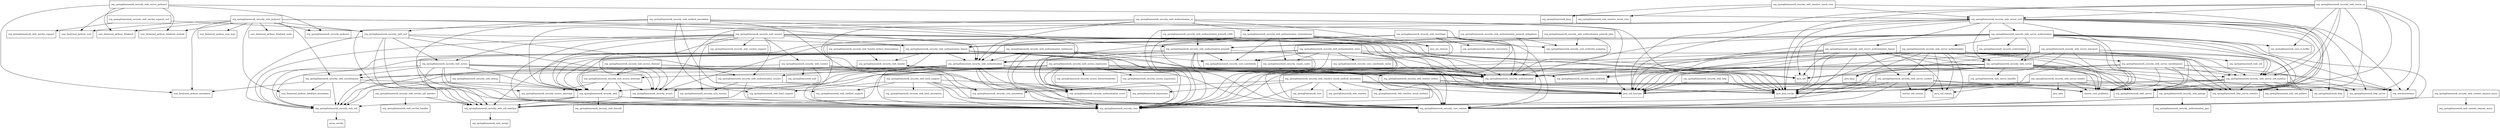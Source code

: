 digraph spring_security_web_5_2_0_M2_package_dependencies {
  node [shape = box, fontsize=10.0];
  org_springframework_security_web -> org_springframework_security_core;
  org_springframework_security_web -> org_springframework_security_core_context;
  org_springframework_security_web -> org_springframework_security_web_firewall;
  org_springframework_security_web -> org_springframework_security_web_util;
  org_springframework_security_web -> org_springframework_security_web_util_matcher;
  org_springframework_security_web_access -> org_springframework_security_access;
  org_springframework_security_web_access -> org_springframework_security_access_intercept;
  org_springframework_security_web_access -> org_springframework_security_authentication;
  org_springframework_security_web_access -> org_springframework_security_core;
  org_springframework_security_web_access -> org_springframework_security_core_context;
  org_springframework_security_web_access -> org_springframework_security_web;
  org_springframework_security_web_access -> org_springframework_security_web_savedrequest;
  org_springframework_security_web_access -> org_springframework_security_web_util;
  org_springframework_security_web_access -> org_springframework_security_web_util_matcher;
  org_springframework_security_web_access_channel -> java_lang_invoke;
  org_springframework_security_web_access_channel -> java_util_function;
  org_springframework_security_web_access_channel -> org_springframework_security_access;
  org_springframework_security_web_access_channel -> org_springframework_security_web;
  org_springframework_security_web_access_channel -> org_springframework_security_web_access_intercept;
  org_springframework_security_web_access_expression -> java_lang_invoke;
  org_springframework_security_web_access_expression -> java_util_function;
  org_springframework_security_web_access_expression -> org_springframework_expression;
  org_springframework_security_web_access_expression -> org_springframework_security_access;
  org_springframework_security_web_access_expression -> org_springframework_security_access_expression;
  org_springframework_security_web_access_expression -> org_springframework_security_access_hierarchicalroles;
  org_springframework_security_web_access_expression -> org_springframework_security_authentication;
  org_springframework_security_web_access_expression -> org_springframework_security_core;
  org_springframework_security_web_access_expression -> org_springframework_security_web;
  org_springframework_security_web_access_expression -> org_springframework_security_web_access_intercept;
  org_springframework_security_web_access_expression -> org_springframework_security_web_util_matcher;
  org_springframework_security_web_access_intercept -> org_springframework_security_access;
  org_springframework_security_web_access_intercept -> org_springframework_security_access_intercept;
  org_springframework_security_web_access_intercept -> org_springframework_security_web;
  org_springframework_security_web_access_intercept -> org_springframework_security_web_util_matcher;
  org_springframework_security_web_authentication -> java_lang_invoke;
  org_springframework_security_web_authentication -> java_util_function;
  org_springframework_security_web_authentication -> org_springframework_security_authentication;
  org_springframework_security_web_authentication -> org_springframework_security_authentication_event;
  org_springframework_security_web_authentication -> org_springframework_security_core;
  org_springframework_security_web_authentication -> org_springframework_security_core_authority;
  org_springframework_security_web_authentication -> org_springframework_security_core_context;
  org_springframework_security_web_authentication -> org_springframework_security_web;
  org_springframework_security_web_authentication -> org_springframework_security_web_authentication_session;
  org_springframework_security_web_authentication -> org_springframework_security_web_savedrequest;
  org_springframework_security_web_authentication -> org_springframework_security_web_util;
  org_springframework_security_web_authentication -> org_springframework_security_web_util_matcher;
  org_springframework_security_web_authentication_logout -> java_lang_invoke;
  org_springframework_security_web_authentication_logout -> java_util_function;
  org_springframework_security_web_authentication_logout -> org_springframework_security_core;
  org_springframework_security_web_authentication_logout -> org_springframework_security_core_context;
  org_springframework_security_web_authentication_logout -> org_springframework_security_web_authentication;
  org_springframework_security_web_authentication_logout -> org_springframework_security_web_header;
  org_springframework_security_web_authentication_logout -> org_springframework_security_web_util;
  org_springframework_security_web_authentication_logout -> org_springframework_security_web_util_matcher;
  org_springframework_security_web_authentication_preauth -> org_springframework_security_authentication;
  org_springframework_security_web_authentication_preauth -> org_springframework_security_authentication_event;
  org_springframework_security_web_authentication_preauth -> org_springframework_security_core;
  org_springframework_security_web_authentication_preauth -> org_springframework_security_core_authority;
  org_springframework_security_web_authentication_preauth -> org_springframework_security_core_context;
  org_springframework_security_web_authentication_preauth -> org_springframework_security_core_userdetails;
  org_springframework_security_web_authentication_preauth -> org_springframework_security_web;
  org_springframework_security_web_authentication_preauth -> org_springframework_security_web_authentication;
  org_springframework_security_web_authentication_preauth_j2ee -> org_springframework_security_authentication;
  org_springframework_security_web_authentication_preauth_j2ee -> org_springframework_security_core_authority_mapping;
  org_springframework_security_web_authentication_preauth_j2ee -> org_springframework_security_web_authentication_preauth;
  org_springframework_security_web_authentication_preauth_websphere -> org_springframework_security_authentication;
  org_springframework_security_web_authentication_preauth_websphere -> org_springframework_security_core_authority_mapping;
  org_springframework_security_web_authentication_preauth_websphere -> org_springframework_security_web_authentication_preauth;
  org_springframework_security_web_authentication_preauth_x509 -> org_springframework_security_authentication;
  org_springframework_security_web_authentication_preauth_x509 -> org_springframework_security_core;
  org_springframework_security_web_authentication_preauth_x509 -> org_springframework_security_web_authentication_preauth;
  org_springframework_security_web_authentication_rememberme -> java_nio_charset;
  org_springframework_security_web_authentication_rememberme -> java_util;
  org_springframework_security_web_authentication_rememberme -> org_springframework_security_authentication;
  org_springframework_security_web_authentication_rememberme -> org_springframework_security_authentication_event;
  org_springframework_security_web_authentication_rememberme -> org_springframework_security_core;
  org_springframework_security_web_authentication_rememberme -> org_springframework_security_core_authority_mapping;
  org_springframework_security_web_authentication_rememberme -> org_springframework_security_core_context;
  org_springframework_security_web_authentication_rememberme -> org_springframework_security_core_userdetails;
  org_springframework_security_web_authentication_rememberme -> org_springframework_security_crypto_codec;
  org_springframework_security_web_authentication_rememberme -> org_springframework_security_web_authentication;
  org_springframework_security_web_authentication_rememberme -> org_springframework_security_web_authentication_logout;
  org_springframework_security_web_authentication_session -> org_springframework_security_authentication_event;
  org_springframework_security_web_authentication_session -> org_springframework_security_core;
  org_springframework_security_web_authentication_session -> org_springframework_security_core_session;
  org_springframework_security_web_authentication_switchuser -> org_springframework_security_authentication;
  org_springframework_security_web_authentication_switchuser -> org_springframework_security_authentication_event;
  org_springframework_security_web_authentication_switchuser -> org_springframework_security_core;
  org_springframework_security_web_authentication_switchuser -> org_springframework_security_core_context;
  org_springframework_security_web_authentication_switchuser -> org_springframework_security_core_userdetails;
  org_springframework_security_web_authentication_switchuser -> org_springframework_security_web_authentication;
  org_springframework_security_web_authentication_switchuser -> org_springframework_security_web_util;
  org_springframework_security_web_authentication_switchuser -> org_springframework_security_web_util_matcher;
  org_springframework_security_web_authentication_ui -> java_lang_invoke;
  org_springframework_security_web_authentication_ui -> java_nio_charset;
  org_springframework_security_web_authentication_ui -> java_util_function;
  org_springframework_security_web_authentication_ui -> org_springframework_security_core;
  org_springframework_security_web_authentication_ui -> org_springframework_security_web;
  org_springframework_security_web_authentication_ui -> org_springframework_security_web_authentication;
  org_springframework_security_web_authentication_ui -> org_springframework_security_web_authentication_rememberme;
  org_springframework_security_web_authentication_ui -> org_springframework_security_web_util_matcher;
  org_springframework_security_web_authentication_www -> java_util;
  org_springframework_security_web_authentication_www -> org_springframework_security_authentication;
  org_springframework_security_web_authentication_www -> org_springframework_security_core;
  org_springframework_security_web_authentication_www -> org_springframework_security_core_context;
  org_springframework_security_web_authentication_www -> org_springframework_security_core_userdetails;
  org_springframework_security_web_authentication_www -> org_springframework_security_core_userdetails_cache;
  org_springframework_security_web_authentication_www -> org_springframework_security_crypto_codec;
  org_springframework_security_web_authentication_www -> org_springframework_security_web;
  org_springframework_security_web_authentication_www -> org_springframework_security_web_authentication;
  org_springframework_security_web_bind_support -> org_springframework_expression;
  org_springframework_security_web_bind_support -> org_springframework_security_core;
  org_springframework_security_web_bind_support -> org_springframework_security_core_annotation;
  org_springframework_security_web_bind_support -> org_springframework_security_core_context;
  org_springframework_security_web_bind_support -> org_springframework_security_web_bind_annotation;
  org_springframework_security_web_bind_support -> org_springframework_web_bind_support;
  org_springframework_security_web_bind_support -> org_springframework_web_method_support;
  org_springframework_security_web_context -> org_springframework_security_authentication;
  org_springframework_security_web_context -> org_springframework_security_core;
  org_springframework_security_web_context -> org_springframework_security_core_context;
  org_springframework_security_web_context -> org_springframework_security_web_util;
  org_springframework_security_web_context -> org_springframework_web;
  org_springframework_security_web_context_request_async -> org_springframework_security_core_context;
  org_springframework_security_web_context_request_async -> org_springframework_web_context_request_async;
  org_springframework_security_web_csrf -> org_springframework_security_access;
  org_springframework_security_web_csrf -> org_springframework_security_core;
  org_springframework_security_web_csrf -> org_springframework_security_web_access;
  org_springframework_security_web_csrf -> org_springframework_security_web_authentication_logout;
  org_springframework_security_web_csrf -> org_springframework_security_web_authentication_session;
  org_springframework_security_web_csrf -> org_springframework_security_web_util;
  org_springframework_security_web_csrf -> org_springframework_security_web_util_matcher;
  org_springframework_security_web_debug -> org_springframework_security_web;
  org_springframework_security_web_debug -> org_springframework_security_web_util;
  org_springframework_security_web_header -> org_springframework_security_web_header_writers;
  org_springframework_security_web_header -> org_springframework_security_web_util;
  org_springframework_security_web_header_writers -> java_lang_invoke;
  org_springframework_security_web_header_writers -> java_util_function;
  org_springframework_security_web_header_writers -> java_util_stream;
  org_springframework_security_web_header_writers -> org_springframework_security_web_header;
  org_springframework_security_web_header_writers -> org_springframework_security_web_util_matcher;
  org_springframework_security_web_header_writers_frameoptions -> org_springframework_security_web_header;
  org_springframework_security_web_http -> java_lang_invoke;
  org_springframework_security_web_http -> java_util_function;
  org_springframework_security_web_jaasapi -> org_springframework_security_authentication_jaas;
  org_springframework_security_web_jaasapi -> org_springframework_security_core;
  org_springframework_security_web_jaasapi -> org_springframework_security_core_context;
  org_springframework_security_web_jackson2 -> com_fasterxml_jackson_annotation;
  org_springframework_security_web_jackson2 -> com_fasterxml_jackson_core;
  org_springframework_security_web_jackson2 -> com_fasterxml_jackson_core_type;
  org_springframework_security_web_jackson2 -> com_fasterxml_jackson_databind;
  org_springframework_security_web_jackson2 -> com_fasterxml_jackson_databind_annotation;
  org_springframework_security_web_jackson2 -> com_fasterxml_jackson_databind_module;
  org_springframework_security_web_jackson2 -> com_fasterxml_jackson_databind_node;
  org_springframework_security_web_jackson2 -> org_springframework_security_jackson2;
  org_springframework_security_web_jackson2 -> org_springframework_security_web_authentication;
  org_springframework_security_web_jackson2 -> org_springframework_security_web_authentication_preauth;
  org_springframework_security_web_jackson2 -> org_springframework_security_web_csrf;
  org_springframework_security_web_jackson2 -> org_springframework_security_web_savedrequest;
  org_springframework_security_web_method_annotation -> org_springframework_expression;
  org_springframework_security_web_method_annotation -> org_springframework_security_core;
  org_springframework_security_web_method_annotation -> org_springframework_security_core_annotation;
  org_springframework_security_web_method_annotation -> org_springframework_security_core_context;
  org_springframework_security_web_method_annotation -> org_springframework_security_web_csrf;
  org_springframework_security_web_method_annotation -> org_springframework_web_bind_support;
  org_springframework_security_web_method_annotation -> org_springframework_web_method_support;
  org_springframework_security_web_reactive_result_method_annotation -> java_lang_invoke;
  org_springframework_security_web_reactive_result_method_annotation -> java_util_function;
  org_springframework_security_web_reactive_result_method_annotation -> org_reactivestreams;
  org_springframework_security_web_reactive_result_method_annotation -> org_springframework_core;
  org_springframework_security_web_reactive_result_method_annotation -> org_springframework_expression;
  org_springframework_security_web_reactive_result_method_annotation -> org_springframework_security_core;
  org_springframework_security_web_reactive_result_method_annotation -> org_springframework_security_core_annotation;
  org_springframework_security_web_reactive_result_method_annotation -> org_springframework_security_core_context;
  org_springframework_security_web_reactive_result_method_annotation -> org_springframework_web_reactive;
  org_springframework_security_web_reactive_result_method_annotation -> org_springframework_web_reactive_result_method;
  org_springframework_security_web_reactive_result_method_annotation -> org_springframework_web_server;
  org_springframework_security_web_reactive_result_method_annotation -> reactor_core_publisher;
  org_springframework_security_web_reactive_result_view -> org_springframework_lang;
  org_springframework_security_web_reactive_result_view -> org_springframework_security_web_server_csrf;
  org_springframework_security_web_reactive_result_view -> org_springframework_web_reactive_result_view;
  org_springframework_security_web_reactive_result_view -> org_springframework_web_server;
  org_springframework_security_web_savedrequest -> com_fasterxml_jackson_annotation;
  org_springframework_security_web_savedrequest -> com_fasterxml_jackson_databind_annotation;
  org_springframework_security_web_savedrequest -> org_springframework_security_web;
  org_springframework_security_web_savedrequest -> org_springframework_security_web_util;
  org_springframework_security_web_savedrequest -> org_springframework_security_web_util_matcher;
  org_springframework_security_web_server -> java_lang;
  org_springframework_security_web_server -> java_lang_invoke;
  org_springframework_security_web_server -> java_util;
  org_springframework_security_web_server -> java_util_function;
  org_springframework_security_web_server -> org_reactivestreams;
  org_springframework_security_web_server -> org_springframework_http_server;
  org_springframework_security_web_server -> org_springframework_http_server_reactive;
  org_springframework_security_web_server -> org_springframework_security_authentication;
  org_springframework_security_web_server -> org_springframework_security_core;
  org_springframework_security_web_server -> org_springframework_security_web_server_util_matcher;
  org_springframework_security_web_server -> org_springframework_web_server;
  org_springframework_security_web_server -> org_springframework_web_server_handler;
  org_springframework_security_web_server -> reactor_core_publisher;
  org_springframework_security_web_server_authentication -> java_lang;
  org_springframework_security_web_server_authentication -> java_lang_invoke;
  org_springframework_security_web_server_authentication -> java_util_function;
  org_springframework_security_web_server_authentication -> java_util_stream;
  org_springframework_security_web_server_authentication -> org_springframework_http_server_reactive;
  org_springframework_security_web_server_authentication -> org_springframework_security_authentication;
  org_springframework_security_web_server_authentication -> org_springframework_security_core;
  org_springframework_security_web_server_authentication -> org_springframework_security_core_authority;
  org_springframework_security_web_server_authentication -> org_springframework_security_core_context;
  org_springframework_security_web_server_authentication -> org_springframework_security_web_server;
  org_springframework_security_web_server_authentication -> org_springframework_security_web_server_context;
  org_springframework_security_web_server_authentication -> org_springframework_security_web_server_savedrequest;
  org_springframework_security_web_server_authentication -> org_springframework_security_web_server_util_matcher;
  org_springframework_security_web_server_authentication -> org_springframework_web_server;
  org_springframework_security_web_server_authentication -> reactor_core_publisher;
  org_springframework_security_web_server_authentication -> reactor_util_context;
  org_springframework_security_web_server_authentication_logout -> java_lang_invoke;
  org_springframework_security_web_server_authentication_logout -> java_util;
  org_springframework_security_web_server_authentication_logout -> java_util_function;
  org_springframework_security_web_server_authentication_logout -> java_util_stream;
  org_springframework_security_web_server_authentication_logout -> org_springframework_http_server_reactive;
  org_springframework_security_web_server_authentication_logout -> org_springframework_security_authentication;
  org_springframework_security_web_server_authentication_logout -> org_springframework_security_core;
  org_springframework_security_web_server_authentication_logout -> org_springframework_security_core_authority;
  org_springframework_security_web_server_authentication_logout -> org_springframework_security_core_context;
  org_springframework_security_web_server_authentication_logout -> org_springframework_security_web_server;
  org_springframework_security_web_server_authentication_logout -> org_springframework_security_web_server_context;
  org_springframework_security_web_server_authentication_logout -> org_springframework_security_web_server_util_matcher;
  org_springframework_security_web_server_authentication_logout -> org_springframework_web_server;
  org_springframework_security_web_server_authentication_logout -> reactor_core_publisher;
  org_springframework_security_web_server_authorization -> java_lang_invoke;
  org_springframework_security_web_server_authorization -> java_util_function;
  org_springframework_security_web_server_authorization -> org_reactivestreams;
  org_springframework_security_web_server_authorization -> org_springframework_core_io_buffer;
  org_springframework_security_web_server_authorization -> org_springframework_http_server_reactive;
  org_springframework_security_web_server_authorization -> org_springframework_security_access;
  org_springframework_security_web_server_authorization -> org_springframework_security_authentication;
  org_springframework_security_web_server_authorization -> org_springframework_security_authorization;
  org_springframework_security_web_server_authorization -> org_springframework_security_core;
  org_springframework_security_web_server_authorization -> org_springframework_security_core_context;
  org_springframework_security_web_server_authorization -> org_springframework_security_web_server;
  org_springframework_security_web_server_authorization -> org_springframework_security_web_server_authentication;
  org_springframework_security_web_server_authorization -> org_springframework_security_web_server_util_matcher;
  org_springframework_security_web_server_authorization -> org_springframework_web_server;
  org_springframework_security_web_server_authorization -> reactor_core_publisher;
  org_springframework_security_web_server_context -> java_lang_invoke;
  org_springframework_security_web_server_context -> java_util_function;
  org_springframework_security_web_server_context -> org_springframework_security_core;
  org_springframework_security_web_server_context -> org_springframework_security_core_context;
  org_springframework_security_web_server_context -> org_springframework_web_server;
  org_springframework_security_web_server_context -> reactor_core_publisher;
  org_springframework_security_web_server_context -> reactor_util_context;
  org_springframework_security_web_server_csrf -> java_lang_invoke;
  org_springframework_security_web_server_csrf -> java_util;
  org_springframework_security_web_server_csrf -> java_util_function;
  org_springframework_security_web_server_csrf -> org_reactivestreams;
  org_springframework_security_web_server_csrf -> org_springframework_http;
  org_springframework_security_web_server_csrf -> org_springframework_http_server;
  org_springframework_security_web_server_csrf -> org_springframework_http_server_reactive;
  org_springframework_security_web_server_csrf -> org_springframework_security_access;
  org_springframework_security_web_server_csrf -> org_springframework_security_core;
  org_springframework_security_web_server_csrf -> org_springframework_security_web_server;
  org_springframework_security_web_server_csrf -> org_springframework_security_web_server_authentication_logout;
  org_springframework_security_web_server_csrf -> org_springframework_security_web_server_authorization;
  org_springframework_security_web_server_csrf -> org_springframework_security_web_server_util_matcher;
  org_springframework_security_web_server_csrf -> org_springframework_web_server;
  org_springframework_security_web_server_csrf -> reactor_core_publisher;
  org_springframework_security_web_server_header -> java_lang_invoke;
  org_springframework_security_web_server_header -> java_time;
  org_springframework_security_web_server_header -> java_util_function;
  org_springframework_security_web_server_header -> java_util_stream;
  org_springframework_security_web_server_header -> org_springframework_http_server_reactive;
  org_springframework_security_web_server_header -> org_springframework_web_server;
  org_springframework_security_web_server_header -> reactor_core_publisher;
  org_springframework_security_web_server_jackson2 -> com_fasterxml_jackson_annotation;
  org_springframework_security_web_server_jackson2 -> com_fasterxml_jackson_core;
  org_springframework_security_web_server_jackson2 -> com_fasterxml_jackson_databind;
  org_springframework_security_web_server_jackson2 -> com_fasterxml_jackson_databind_module;
  org_springframework_security_web_server_jackson2 -> org_springframework_security_jackson2;
  org_springframework_security_web_server_jackson2 -> org_springframework_security_web_server_csrf;
  org_springframework_security_web_server_savedrequest -> java_lang_invoke;
  org_springframework_security_web_server_savedrequest -> java_util_function;
  org_springframework_security_web_server_savedrequest -> org_springframework_http_server;
  org_springframework_security_web_server_savedrequest -> org_springframework_http_server_reactive;
  org_springframework_security_web_server_savedrequest -> org_springframework_security_web_server_util_matcher;
  org_springframework_security_web_server_savedrequest -> org_springframework_web_server;
  org_springframework_security_web_server_savedrequest -> reactor_core_publisher;
  org_springframework_security_web_server_transport -> java_lang_invoke;
  org_springframework_security_web_server_transport -> java_util;
  org_springframework_security_web_server_transport -> java_util_function;
  org_springframework_security_web_server_transport -> org_springframework_http_server_reactive;
  org_springframework_security_web_server_transport -> org_springframework_security_web;
  org_springframework_security_web_server_transport -> org_springframework_security_web_server;
  org_springframework_security_web_server_transport -> org_springframework_security_web_server_util_matcher;
  org_springframework_security_web_server_transport -> org_springframework_web_server;
  org_springframework_security_web_server_transport -> org_springframework_web_util;
  org_springframework_security_web_server_transport -> reactor_core_publisher;
  org_springframework_security_web_server_ui -> java_lang_invoke;
  org_springframework_security_web_server_ui -> java_util_function;
  org_springframework_security_web_server_ui -> org_reactivestreams;
  org_springframework_security_web_server_ui -> org_springframework_core_io_buffer;
  org_springframework_security_web_server_ui -> org_springframework_http_server;
  org_springframework_security_web_server_ui -> org_springframework_http_server_reactive;
  org_springframework_security_web_server_ui -> org_springframework_security_web_server_csrf;
  org_springframework_security_web_server_ui -> org_springframework_security_web_server_util_matcher;
  org_springframework_security_web_server_ui -> org_springframework_web_server;
  org_springframework_security_web_server_ui -> reactor_core_publisher;
  org_springframework_security_web_server_util_matcher -> java_lang_invoke;
  org_springframework_security_web_server_util_matcher -> java_util_function;
  org_springframework_security_web_server_util_matcher -> org_reactivestreams;
  org_springframework_security_web_server_util_matcher -> org_springframework_http;
  org_springframework_security_web_server_util_matcher -> org_springframework_http_server;
  org_springframework_security_web_server_util_matcher -> org_springframework_http_server_reactive;
  org_springframework_security_web_server_util_matcher -> org_springframework_web_server;
  org_springframework_security_web_server_util_matcher -> org_springframework_web_util_pattern;
  org_springframework_security_web_server_util_matcher -> reactor_core_publisher;
  org_springframework_security_web_servlet_support_csrf -> org_springframework_security_web_csrf;
  org_springframework_security_web_servlet_support_csrf -> org_springframework_web_servlet_support;
  org_springframework_security_web_servlet_util_matcher -> org_springframework_security_web_util_matcher;
  org_springframework_security_web_servlet_util_matcher -> org_springframework_web_servlet_handler;
  org_springframework_security_web_servletapi -> org_springframework_security_authentication;
  org_springframework_security_web_servletapi -> org_springframework_security_concurrent;
  org_springframework_security_web_servletapi -> org_springframework_security_core;
  org_springframework_security_web_servletapi -> org_springframework_security_core_context;
  org_springframework_security_web_servletapi -> org_springframework_security_core_userdetails;
  org_springframework_security_web_servletapi -> org_springframework_security_web;
  org_springframework_security_web_servletapi -> org_springframework_security_web_authentication_logout;
  org_springframework_security_web_session -> java_lang_invoke;
  org_springframework_security_web_session -> java_util_function;
  org_springframework_security_web_session -> org_springframework_security_access;
  org_springframework_security_web_session -> org_springframework_security_authentication;
  org_springframework_security_web_session -> org_springframework_security_core;
  org_springframework_security_web_session -> org_springframework_security_core_context;
  org_springframework_security_web_session -> org_springframework_security_core_session;
  org_springframework_security_web_session -> org_springframework_security_web;
  org_springframework_security_web_session -> org_springframework_security_web_access;
  org_springframework_security_web_session -> org_springframework_security_web_authentication;
  org_springframework_security_web_session -> org_springframework_security_web_authentication_logout;
  org_springframework_security_web_session -> org_springframework_security_web_authentication_session;
  org_springframework_security_web_session -> org_springframework_security_web_context;
  org_springframework_security_web_session -> org_springframework_security_web_context_support;
  org_springframework_security_web_session -> org_springframework_security_web_util;
  org_springframework_security_web_util -> javax_servlet;
  org_springframework_security_web_util_matcher -> org_springframework_web_accept;
}
